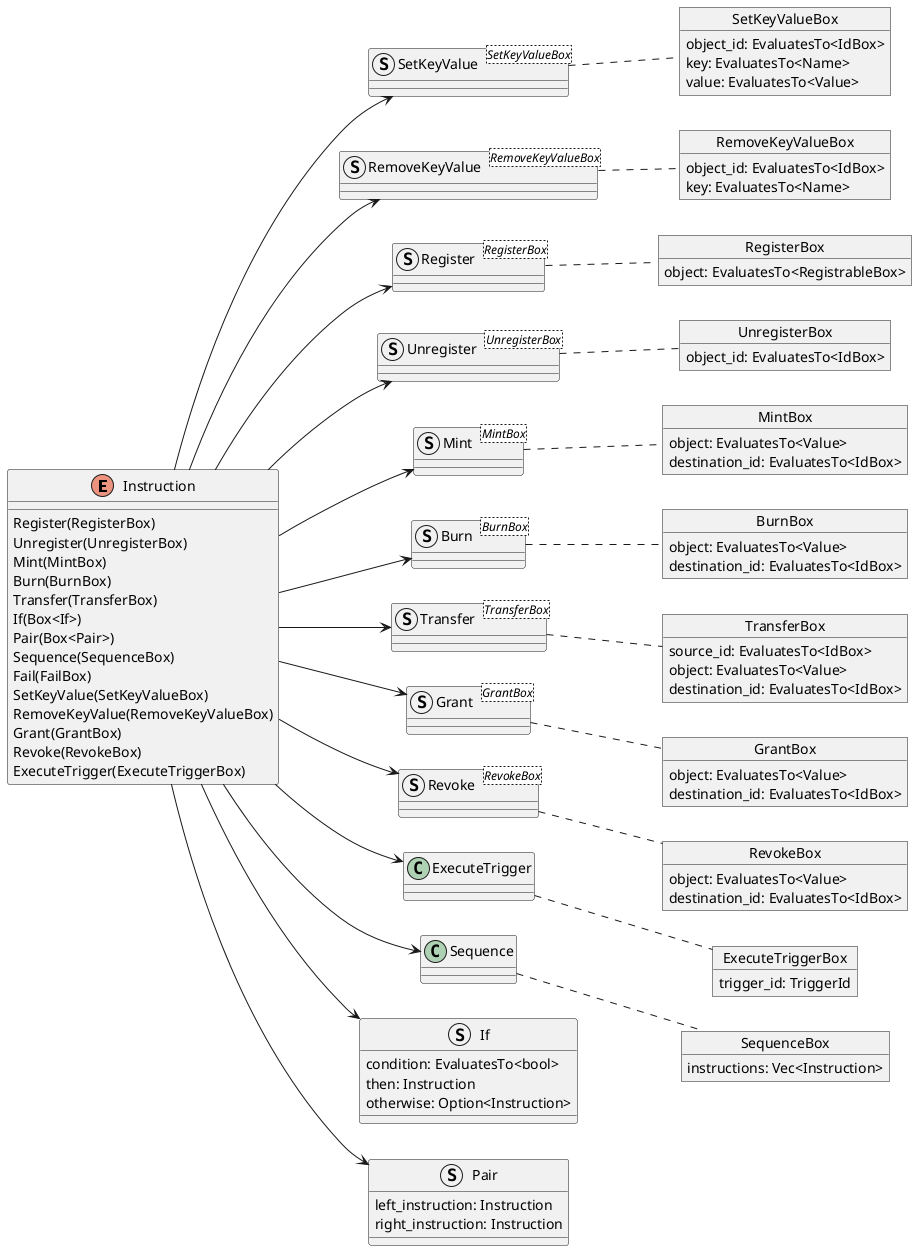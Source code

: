 @startuml
left to right direction

enum Instruction {
    Register(RegisterBox)
    Unregister(UnregisterBox)
    Mint(MintBox)
    Burn(BurnBox)
    Transfer(TransferBox)
    If(Box<If>)
    Pair(Box<Pair>)
    Sequence(SequenceBox)
    Fail(FailBox)
    SetKeyValue(SetKeyValueBox)
    RemoveKeyValue(RemoveKeyValueBox)
    Grant(GrantBox)
    Revoke(RevokeBox)
    ExecuteTrigger(ExecuteTriggerBox)
}

object SetKeyValueBox {
    object_id: EvaluatesTo<IdBox>    
    key: EvaluatesTo<Name>    
    value: EvaluatesTo<Value>    
}

object RemoveKeyValueBox {
    object_id: EvaluatesTo<IdBox>    
    key: EvaluatesTo<Name>    
}


object RegisterBox {
    object: EvaluatesTo<RegistrableBox>    
}

object UnregisterBox {
    object_id: EvaluatesTo<IdBox>    
}


object MintBox {
    object: EvaluatesTo<Value>    
    destination_id: EvaluatesTo<IdBox>    
}

object BurnBox {
    object: EvaluatesTo<Value>    
    destination_id: EvaluatesTo<IdBox>    
}

object TransferBox {
    source_id: EvaluatesTo<IdBox>    
    object: EvaluatesTo<Value>    
    destination_id: EvaluatesTo<IdBox>    
}


object SequenceBox {
    instructions: Vec<Instruction>    
}

object GrantBox {
    object: EvaluatesTo<Value>    
    destination_id: EvaluatesTo<IdBox>    
}

object RevokeBox {
    object: EvaluatesTo<Value>    
    destination_id: EvaluatesTo<IdBox>    
}

object ExecuteTriggerBox {
    trigger_id: TriggerId
}

struct SetKeyValue<SetKeyValueBox>
struct RemoveKeyValue<RemoveKeyValueBox>
struct Register<RegisterBox>
struct Unregister<UnregisterBox>
struct Mint<MintBox>
struct Burn<BurnBox>
struct Transfer<TransferBox>
struct Grant<GrantBox>
struct Revoke<RevokeBox>


Instruction --> SetKeyValue
Instruction --> RemoveKeyValue
Instruction --> Register
Instruction --> Unregister
Instruction --> Mint
Instruction --> Burn
Instruction --> Transfer
Instruction --> Grant
Instruction --> Revoke
Instruction --> ExecuteTrigger
Instruction --> Sequence

SetKeyValue .. SetKeyValueBox
RemoveKeyValue .. RemoveKeyValueBox
Register .. RegisterBox
Unregister .. UnregisterBox
Mint .. MintBox
Burn .. BurnBox
Transfer .. TransferBox
Grant .. GrantBox
Revoke .. RevokeBox
ExecuteTrigger .. ExecuteTriggerBox
Sequence .. SequenceBox

struct If {
    condition: EvaluatesTo<bool>    
    then: Instruction    
    otherwise: Option<Instruction>    
}

struct Pair {
    left_instruction: Instruction    
    right_instruction: Instruction    
}

Instruction --> If
Instruction --> Pair
@enduml